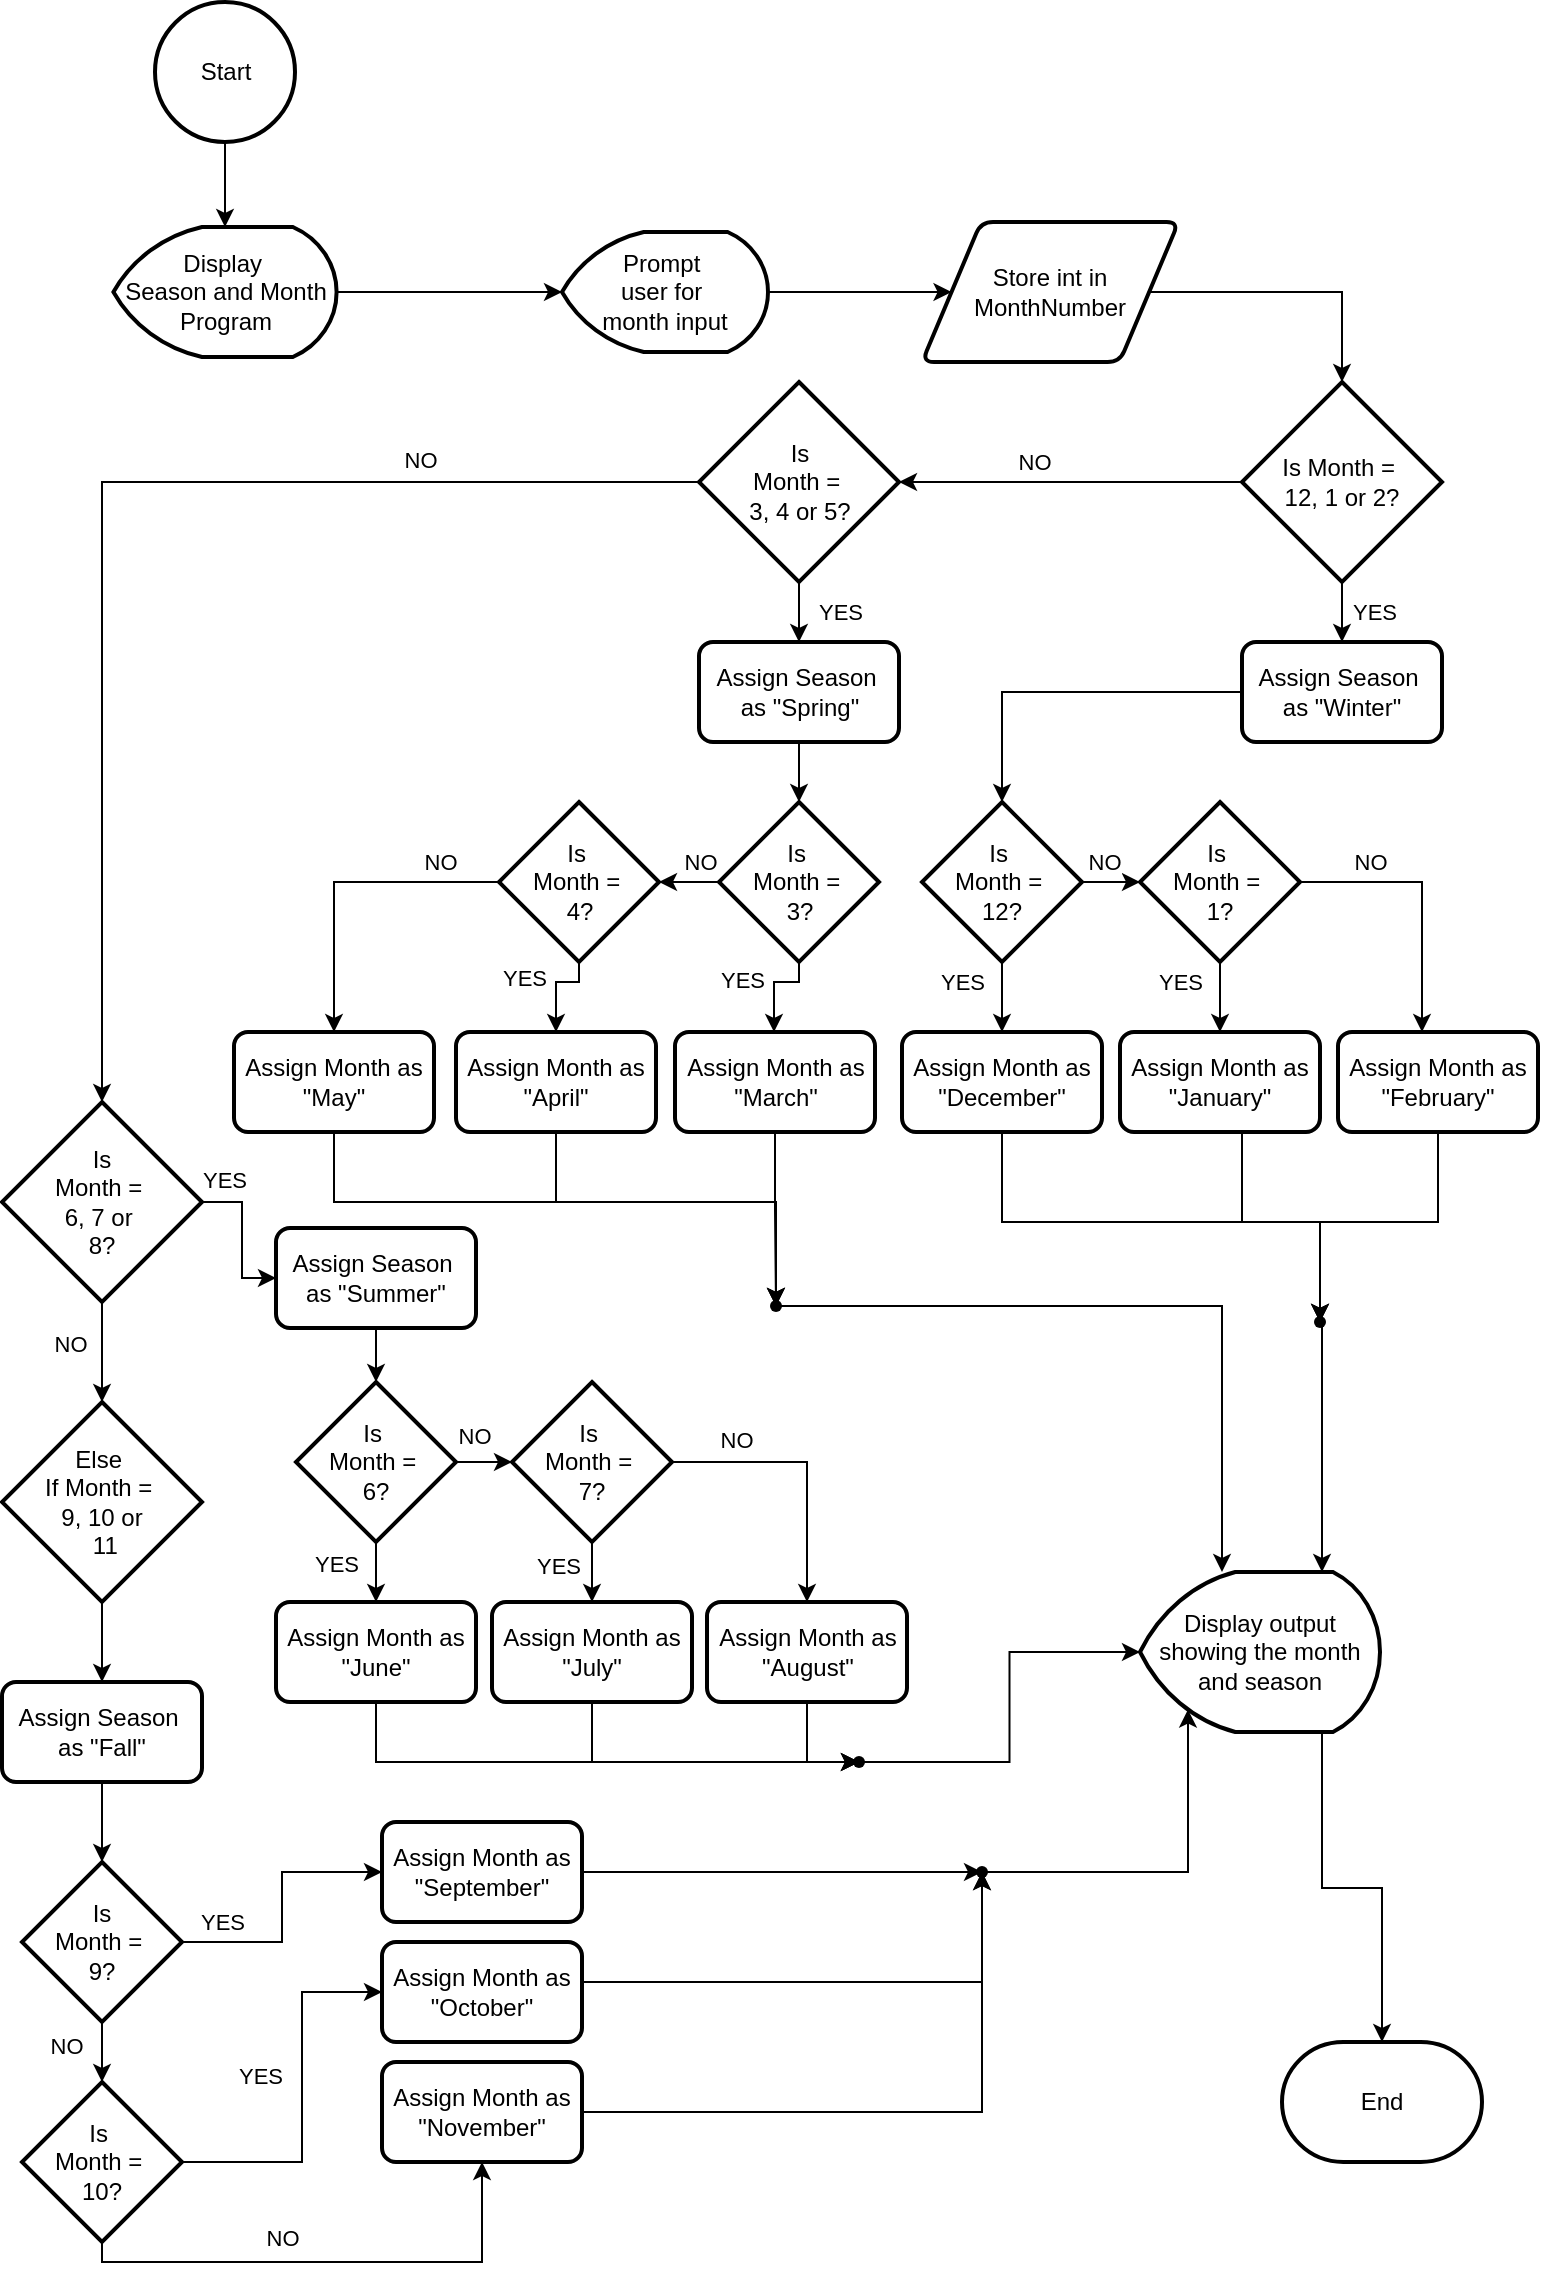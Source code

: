 <mxfile version="26.0.13">
  <diagram id="C5RBs43oDa-KdzZeNtuy" name="Page-1">
    <mxGraphModel dx="1042" dy="565" grid="1" gridSize="10" guides="1" tooltips="1" connect="1" arrows="1" fold="1" page="1" pageScale="1" pageWidth="827" pageHeight="1169" math="0" shadow="0">
      <root>
        <mxCell id="WIyWlLk6GJQsqaUBKTNV-0" />
        <mxCell id="WIyWlLk6GJQsqaUBKTNV-1" parent="WIyWlLk6GJQsqaUBKTNV-0" />
        <mxCell id="hnilQ_L0Qv0wwvefvtBo-2" style="edgeStyle=orthogonalEdgeStyle;rounded=0;orthogonalLoop=1;jettySize=auto;html=1;" edge="1" parent="WIyWlLk6GJQsqaUBKTNV-1" source="hnilQ_L0Qv0wwvefvtBo-0" target="hnilQ_L0Qv0wwvefvtBo-1">
          <mxGeometry relative="1" as="geometry" />
        </mxCell>
        <mxCell id="hnilQ_L0Qv0wwvefvtBo-0" value="Start" style="strokeWidth=2;html=1;shape=mxgraph.flowchart.start_2;whiteSpace=wrap;" vertex="1" parent="WIyWlLk6GJQsqaUBKTNV-1">
          <mxGeometry x="126.5" y="20" width="70" height="70" as="geometry" />
        </mxCell>
        <mxCell id="hnilQ_L0Qv0wwvefvtBo-4" style="edgeStyle=orthogonalEdgeStyle;rounded=0;orthogonalLoop=1;jettySize=auto;html=1;" edge="1" parent="WIyWlLk6GJQsqaUBKTNV-1" source="hnilQ_L0Qv0wwvefvtBo-1" target="hnilQ_L0Qv0wwvefvtBo-3">
          <mxGeometry relative="1" as="geometry" />
        </mxCell>
        <mxCell id="hnilQ_L0Qv0wwvefvtBo-1" value="Display&amp;nbsp;&lt;div&gt;Season and Month Program&lt;/div&gt;" style="strokeWidth=2;html=1;shape=mxgraph.flowchart.display;whiteSpace=wrap;" vertex="1" parent="WIyWlLk6GJQsqaUBKTNV-1">
          <mxGeometry x="105.71" y="132.5" width="111.58" height="65" as="geometry" />
        </mxCell>
        <mxCell id="hnilQ_L0Qv0wwvefvtBo-6" style="edgeStyle=orthogonalEdgeStyle;rounded=0;orthogonalLoop=1;jettySize=auto;html=1;" edge="1" parent="WIyWlLk6GJQsqaUBKTNV-1" source="hnilQ_L0Qv0wwvefvtBo-3" target="hnilQ_L0Qv0wwvefvtBo-5">
          <mxGeometry relative="1" as="geometry" />
        </mxCell>
        <mxCell id="hnilQ_L0Qv0wwvefvtBo-3" value="Prompt&amp;nbsp;&lt;div&gt;user for&amp;nbsp;&lt;div&gt;month input&lt;/div&gt;&lt;/div&gt;" style="strokeWidth=2;html=1;shape=mxgraph.flowchart.display;whiteSpace=wrap;" vertex="1" parent="WIyWlLk6GJQsqaUBKTNV-1">
          <mxGeometry x="330" y="135" width="103" height="60" as="geometry" />
        </mxCell>
        <mxCell id="hnilQ_L0Qv0wwvefvtBo-5" value="Store int in MonthNumber" style="shape=parallelogram;html=1;strokeWidth=2;perimeter=parallelogramPerimeter;whiteSpace=wrap;rounded=1;arcSize=12;size=0.23;" vertex="1" parent="WIyWlLk6GJQsqaUBKTNV-1">
          <mxGeometry x="510" y="130" width="128.33" height="70" as="geometry" />
        </mxCell>
        <mxCell id="hnilQ_L0Qv0wwvefvtBo-10" style="edgeStyle=orthogonalEdgeStyle;rounded=0;orthogonalLoop=1;jettySize=auto;html=1;exitX=0.5;exitY=1;exitDx=0;exitDy=0;exitPerimeter=0;" edge="1" parent="WIyWlLk6GJQsqaUBKTNV-1" source="hnilQ_L0Qv0wwvefvtBo-7" target="hnilQ_L0Qv0wwvefvtBo-9">
          <mxGeometry relative="1" as="geometry" />
        </mxCell>
        <mxCell id="hnilQ_L0Qv0wwvefvtBo-13" value="YES" style="edgeLabel;html=1;align=center;verticalAlign=middle;resizable=0;points=[];" vertex="1" connectable="0" parent="hnilQ_L0Qv0wwvefvtBo-10">
          <mxGeometry x="0.095" relative="1" as="geometry">
            <mxPoint x="16" y="2" as="offset" />
          </mxGeometry>
        </mxCell>
        <mxCell id="hnilQ_L0Qv0wwvefvtBo-17" style="edgeStyle=orthogonalEdgeStyle;rounded=0;orthogonalLoop=1;jettySize=auto;html=1;" edge="1" parent="WIyWlLk6GJQsqaUBKTNV-1" source="hnilQ_L0Qv0wwvefvtBo-7" target="hnilQ_L0Qv0wwvefvtBo-42">
          <mxGeometry relative="1" as="geometry">
            <mxPoint x="420" y="420" as="targetPoint" />
          </mxGeometry>
        </mxCell>
        <mxCell id="hnilQ_L0Qv0wwvefvtBo-18" value="NO" style="edgeLabel;html=1;align=center;verticalAlign=middle;resizable=0;points=[];" vertex="1" connectable="0" parent="hnilQ_L0Qv0wwvefvtBo-17">
          <mxGeometry x="0.164" y="1" relative="1" as="geometry">
            <mxPoint x="-4" y="-11" as="offset" />
          </mxGeometry>
        </mxCell>
        <mxCell id="hnilQ_L0Qv0wwvefvtBo-7" value="Is Month =&amp;nbsp;&lt;div&gt;12, 1 or 2?&lt;/div&gt;" style="strokeWidth=2;html=1;shape=mxgraph.flowchart.decision;whiteSpace=wrap;" vertex="1" parent="WIyWlLk6GJQsqaUBKTNV-1">
          <mxGeometry x="670" y="210" width="100" height="100" as="geometry" />
        </mxCell>
        <mxCell id="hnilQ_L0Qv0wwvefvtBo-19" style="edgeStyle=orthogonalEdgeStyle;rounded=0;orthogonalLoop=1;jettySize=auto;html=1;" edge="1" parent="WIyWlLk6GJQsqaUBKTNV-1" source="hnilQ_L0Qv0wwvefvtBo-9" target="hnilQ_L0Qv0wwvefvtBo-14">
          <mxGeometry relative="1" as="geometry" />
        </mxCell>
        <mxCell id="hnilQ_L0Qv0wwvefvtBo-9" value="Assign Season&amp;nbsp;&lt;div&gt;as &quot;Winter&quot;&lt;/div&gt;" style="rounded=1;whiteSpace=wrap;html=1;absoluteArcSize=1;arcSize=14;strokeWidth=2;" vertex="1" parent="WIyWlLk6GJQsqaUBKTNV-1">
          <mxGeometry x="670" y="340" width="100" height="50" as="geometry" />
        </mxCell>
        <mxCell id="hnilQ_L0Qv0wwvefvtBo-22" style="edgeStyle=orthogonalEdgeStyle;rounded=0;orthogonalLoop=1;jettySize=auto;html=1;" edge="1" parent="WIyWlLk6GJQsqaUBKTNV-1" source="hnilQ_L0Qv0wwvefvtBo-14" target="hnilQ_L0Qv0wwvefvtBo-21">
          <mxGeometry relative="1" as="geometry" />
        </mxCell>
        <mxCell id="hnilQ_L0Qv0wwvefvtBo-29" value="YES" style="edgeLabel;html=1;align=center;verticalAlign=middle;resizable=0;points=[];" vertex="1" connectable="0" parent="hnilQ_L0Qv0wwvefvtBo-22">
          <mxGeometry x="-0.102" relative="1" as="geometry">
            <mxPoint x="-20" y="-10" as="offset" />
          </mxGeometry>
        </mxCell>
        <mxCell id="hnilQ_L0Qv0wwvefvtBo-31" style="edgeStyle=orthogonalEdgeStyle;rounded=0;orthogonalLoop=1;jettySize=auto;html=1;" edge="1" parent="WIyWlLk6GJQsqaUBKTNV-1" source="hnilQ_L0Qv0wwvefvtBo-14" target="hnilQ_L0Qv0wwvefvtBo-30">
          <mxGeometry relative="1" as="geometry" />
        </mxCell>
        <mxCell id="hnilQ_L0Qv0wwvefvtBo-32" value="NO" style="edgeLabel;html=1;align=center;verticalAlign=middle;resizable=0;points=[];" vertex="1" connectable="0" parent="hnilQ_L0Qv0wwvefvtBo-31">
          <mxGeometry x="-0.245" y="-1" relative="1" as="geometry">
            <mxPoint x="-9" y="-11" as="offset" />
          </mxGeometry>
        </mxCell>
        <mxCell id="hnilQ_L0Qv0wwvefvtBo-14" value="Is&amp;nbsp;&lt;div&gt;Month =&amp;nbsp;&lt;/div&gt;&lt;div&gt;12?&lt;/div&gt;" style="strokeWidth=2;html=1;shape=mxgraph.flowchart.decision;whiteSpace=wrap;" vertex="1" parent="WIyWlLk6GJQsqaUBKTNV-1">
          <mxGeometry x="510" y="420" width="80" height="80" as="geometry" />
        </mxCell>
        <mxCell id="hnilQ_L0Qv0wwvefvtBo-222" style="edgeStyle=orthogonalEdgeStyle;rounded=0;orthogonalLoop=1;jettySize=auto;html=1;" edge="1" parent="WIyWlLk6GJQsqaUBKTNV-1" source="hnilQ_L0Qv0wwvefvtBo-21" target="hnilQ_L0Qv0wwvefvtBo-221">
          <mxGeometry relative="1" as="geometry">
            <Array as="points">
              <mxPoint x="550" y="630" />
              <mxPoint x="709" y="630" />
            </Array>
          </mxGeometry>
        </mxCell>
        <mxCell id="hnilQ_L0Qv0wwvefvtBo-21" value="Assign Month as &quot;December&quot;" style="rounded=1;whiteSpace=wrap;html=1;absoluteArcSize=1;arcSize=14;strokeWidth=2;" vertex="1" parent="WIyWlLk6GJQsqaUBKTNV-1">
          <mxGeometry x="500" y="535" width="100" height="50" as="geometry" />
        </mxCell>
        <mxCell id="hnilQ_L0Qv0wwvefvtBo-205" style="edgeStyle=orthogonalEdgeStyle;rounded=0;orthogonalLoop=1;jettySize=auto;html=1;" edge="1" parent="WIyWlLk6GJQsqaUBKTNV-1" source="hnilQ_L0Qv0wwvefvtBo-23" target="hnilQ_L0Qv0wwvefvtBo-25">
          <mxGeometry relative="1" as="geometry">
            <Array as="points">
              <mxPoint x="710" y="963" />
              <mxPoint x="740" y="963" />
            </Array>
          </mxGeometry>
        </mxCell>
        <mxCell id="hnilQ_L0Qv0wwvefvtBo-23" value="Display output showing the month and season" style="strokeWidth=2;html=1;shape=mxgraph.flowchart.display;whiteSpace=wrap;" vertex="1" parent="WIyWlLk6GJQsqaUBKTNV-1">
          <mxGeometry x="619" y="805" width="120" height="80" as="geometry" />
        </mxCell>
        <mxCell id="hnilQ_L0Qv0wwvefvtBo-25" value="End" style="strokeWidth=2;html=1;shape=mxgraph.flowchart.terminator;whiteSpace=wrap;" vertex="1" parent="WIyWlLk6GJQsqaUBKTNV-1">
          <mxGeometry x="690" y="1040" width="100" height="60" as="geometry" />
        </mxCell>
        <mxCell id="hnilQ_L0Qv0wwvefvtBo-34" style="edgeStyle=orthogonalEdgeStyle;rounded=0;orthogonalLoop=1;jettySize=auto;html=1;" edge="1" parent="WIyWlLk6GJQsqaUBKTNV-1" source="hnilQ_L0Qv0wwvefvtBo-30" target="hnilQ_L0Qv0wwvefvtBo-33">
          <mxGeometry relative="1" as="geometry" />
        </mxCell>
        <mxCell id="hnilQ_L0Qv0wwvefvtBo-35" value="YES" style="edgeLabel;html=1;align=center;verticalAlign=middle;resizable=0;points=[];" vertex="1" connectable="0" parent="hnilQ_L0Qv0wwvefvtBo-34">
          <mxGeometry x="0.013" relative="1" as="geometry">
            <mxPoint x="-20" y="-7" as="offset" />
          </mxGeometry>
        </mxCell>
        <mxCell id="hnilQ_L0Qv0wwvefvtBo-59" style="edgeStyle=orthogonalEdgeStyle;rounded=0;orthogonalLoop=1;jettySize=auto;html=1;" edge="1" parent="WIyWlLk6GJQsqaUBKTNV-1" source="hnilQ_L0Qv0wwvefvtBo-30" target="hnilQ_L0Qv0wwvefvtBo-37">
          <mxGeometry relative="1" as="geometry">
            <Array as="points">
              <mxPoint x="760" y="460" />
            </Array>
          </mxGeometry>
        </mxCell>
        <mxCell id="hnilQ_L0Qv0wwvefvtBo-60" value="NO" style="edgeLabel;html=1;align=center;verticalAlign=middle;resizable=0;points=[];" vertex="1" connectable="0" parent="hnilQ_L0Qv0wwvefvtBo-59">
          <mxGeometry x="-0.484" y="1" relative="1" as="geometry">
            <mxPoint y="-9" as="offset" />
          </mxGeometry>
        </mxCell>
        <mxCell id="hnilQ_L0Qv0wwvefvtBo-30" value="Is&amp;nbsp;&lt;div&gt;Month =&amp;nbsp;&lt;/div&gt;&lt;div&gt;1?&lt;/div&gt;" style="strokeWidth=2;html=1;shape=mxgraph.flowchart.decision;whiteSpace=wrap;" vertex="1" parent="WIyWlLk6GJQsqaUBKTNV-1">
          <mxGeometry x="619.0" y="420" width="80" height="80" as="geometry" />
        </mxCell>
        <mxCell id="hnilQ_L0Qv0wwvefvtBo-223" style="edgeStyle=orthogonalEdgeStyle;rounded=0;orthogonalLoop=1;jettySize=auto;html=1;" edge="1" parent="WIyWlLk6GJQsqaUBKTNV-1" source="hnilQ_L0Qv0wwvefvtBo-33" target="hnilQ_L0Qv0wwvefvtBo-221">
          <mxGeometry relative="1" as="geometry">
            <Array as="points">
              <mxPoint x="670" y="630" />
              <mxPoint x="709" y="630" />
            </Array>
          </mxGeometry>
        </mxCell>
        <mxCell id="hnilQ_L0Qv0wwvefvtBo-33" value="Assign Month as &quot;January&quot;" style="rounded=1;whiteSpace=wrap;html=1;absoluteArcSize=1;arcSize=14;strokeWidth=2;" vertex="1" parent="WIyWlLk6GJQsqaUBKTNV-1">
          <mxGeometry x="609" y="535" width="100" height="50" as="geometry" />
        </mxCell>
        <mxCell id="hnilQ_L0Qv0wwvefvtBo-224" style="edgeStyle=orthogonalEdgeStyle;rounded=0;orthogonalLoop=1;jettySize=auto;html=1;" edge="1" parent="WIyWlLk6GJQsqaUBKTNV-1" source="hnilQ_L0Qv0wwvefvtBo-37" target="hnilQ_L0Qv0wwvefvtBo-221">
          <mxGeometry relative="1" as="geometry">
            <Array as="points">
              <mxPoint x="768" y="630" />
              <mxPoint x="709" y="630" />
            </Array>
          </mxGeometry>
        </mxCell>
        <mxCell id="hnilQ_L0Qv0wwvefvtBo-37" value="Assign Month as &quot;February&quot;" style="rounded=1;whiteSpace=wrap;html=1;absoluteArcSize=1;arcSize=14;strokeWidth=2;" vertex="1" parent="WIyWlLk6GJQsqaUBKTNV-1">
          <mxGeometry x="718" y="535" width="100" height="50" as="geometry" />
        </mxCell>
        <mxCell id="hnilQ_L0Qv0wwvefvtBo-44" style="edgeStyle=orthogonalEdgeStyle;rounded=0;orthogonalLoop=1;jettySize=auto;html=1;" edge="1" parent="WIyWlLk6GJQsqaUBKTNV-1" source="hnilQ_L0Qv0wwvefvtBo-42" target="hnilQ_L0Qv0wwvefvtBo-43">
          <mxGeometry relative="1" as="geometry" />
        </mxCell>
        <mxCell id="hnilQ_L0Qv0wwvefvtBo-45" value="YES" style="edgeLabel;html=1;align=center;verticalAlign=middle;resizable=0;points=[];" vertex="1" connectable="0" parent="hnilQ_L0Qv0wwvefvtBo-44">
          <mxGeometry x="-0.07" y="2" relative="1" as="geometry">
            <mxPoint x="22" y="-2" as="offset" />
          </mxGeometry>
        </mxCell>
        <mxCell id="hnilQ_L0Qv0wwvefvtBo-187" style="edgeStyle=orthogonalEdgeStyle;rounded=0;orthogonalLoop=1;jettySize=auto;html=1;" edge="1" parent="WIyWlLk6GJQsqaUBKTNV-1" source="hnilQ_L0Qv0wwvefvtBo-42" target="hnilQ_L0Qv0wwvefvtBo-56">
          <mxGeometry relative="1" as="geometry" />
        </mxCell>
        <mxCell id="hnilQ_L0Qv0wwvefvtBo-188" value="NO" style="edgeLabel;html=1;align=center;verticalAlign=middle;resizable=0;points=[];" vertex="1" connectable="0" parent="hnilQ_L0Qv0wwvefvtBo-187">
          <mxGeometry x="-0.541" y="-2" relative="1" as="geometry">
            <mxPoint y="-9" as="offset" />
          </mxGeometry>
        </mxCell>
        <mxCell id="hnilQ_L0Qv0wwvefvtBo-42" value="Is&lt;div&gt;Month =&amp;nbsp;&lt;div&gt;3, 4 or 5?&lt;/div&gt;&lt;/div&gt;" style="strokeWidth=2;html=1;shape=mxgraph.flowchart.decision;whiteSpace=wrap;" vertex="1" parent="WIyWlLk6GJQsqaUBKTNV-1">
          <mxGeometry x="398.5" y="210" width="100" height="100" as="geometry" />
        </mxCell>
        <mxCell id="hnilQ_L0Qv0wwvefvtBo-49" style="edgeStyle=orthogonalEdgeStyle;rounded=0;orthogonalLoop=1;jettySize=auto;html=1;" edge="1" parent="WIyWlLk6GJQsqaUBKTNV-1" source="hnilQ_L0Qv0wwvefvtBo-43" target="hnilQ_L0Qv0wwvefvtBo-48">
          <mxGeometry relative="1" as="geometry" />
        </mxCell>
        <mxCell id="hnilQ_L0Qv0wwvefvtBo-43" value="Assign Season&amp;nbsp;&lt;div&gt;as &quot;Spring&quot;&lt;/div&gt;" style="rounded=1;whiteSpace=wrap;html=1;absoluteArcSize=1;arcSize=14;strokeWidth=2;" vertex="1" parent="WIyWlLk6GJQsqaUBKTNV-1">
          <mxGeometry x="398.5" y="340" width="100" height="50" as="geometry" />
        </mxCell>
        <mxCell id="hnilQ_L0Qv0wwvefvtBo-80" style="edgeStyle=orthogonalEdgeStyle;rounded=0;orthogonalLoop=1;jettySize=auto;html=1;" edge="1" parent="WIyWlLk6GJQsqaUBKTNV-1" source="hnilQ_L0Qv0wwvefvtBo-48" target="hnilQ_L0Qv0wwvefvtBo-53">
          <mxGeometry relative="1" as="geometry" />
        </mxCell>
        <mxCell id="hnilQ_L0Qv0wwvefvtBo-81" value="NO" style="edgeLabel;html=1;align=center;verticalAlign=middle;resizable=0;points=[];" vertex="1" connectable="0" parent="hnilQ_L0Qv0wwvefvtBo-80">
          <mxGeometry x="-0.369" y="-2" relative="1" as="geometry">
            <mxPoint x="6" y="-8" as="offset" />
          </mxGeometry>
        </mxCell>
        <mxCell id="hnilQ_L0Qv0wwvefvtBo-94" style="edgeStyle=orthogonalEdgeStyle;rounded=0;orthogonalLoop=1;jettySize=auto;html=1;" edge="1" parent="WIyWlLk6GJQsqaUBKTNV-1" source="hnilQ_L0Qv0wwvefvtBo-48" target="hnilQ_L0Qv0wwvefvtBo-50">
          <mxGeometry relative="1" as="geometry">
            <Array as="points">
              <mxPoint x="448" y="510" />
              <mxPoint x="436" y="510" />
            </Array>
          </mxGeometry>
        </mxCell>
        <mxCell id="hnilQ_L0Qv0wwvefvtBo-95" value="YES" style="edgeLabel;html=1;align=center;verticalAlign=middle;resizable=0;points=[];" vertex="1" connectable="0" parent="hnilQ_L0Qv0wwvefvtBo-94">
          <mxGeometry x="-0.422" y="2" relative="1" as="geometry">
            <mxPoint x="-25" y="-3" as="offset" />
          </mxGeometry>
        </mxCell>
        <mxCell id="hnilQ_L0Qv0wwvefvtBo-48" value="Is&amp;nbsp;&lt;div&gt;Month =&amp;nbsp;&lt;/div&gt;&lt;div&gt;3?&lt;/div&gt;" style="strokeWidth=2;html=1;shape=mxgraph.flowchart.decision;whiteSpace=wrap;" vertex="1" parent="WIyWlLk6GJQsqaUBKTNV-1">
          <mxGeometry x="408.5" y="420" width="80" height="80" as="geometry" />
        </mxCell>
        <mxCell id="hnilQ_L0Qv0wwvefvtBo-216" style="edgeStyle=orthogonalEdgeStyle;rounded=0;orthogonalLoop=1;jettySize=auto;html=1;" edge="1" parent="WIyWlLk6GJQsqaUBKTNV-1" source="hnilQ_L0Qv0wwvefvtBo-50" target="hnilQ_L0Qv0wwvefvtBo-215">
          <mxGeometry relative="1" as="geometry" />
        </mxCell>
        <mxCell id="hnilQ_L0Qv0wwvefvtBo-50" value="Assign Month as &quot;March&quot;" style="rounded=1;whiteSpace=wrap;html=1;absoluteArcSize=1;arcSize=14;strokeWidth=2;" vertex="1" parent="WIyWlLk6GJQsqaUBKTNV-1">
          <mxGeometry x="386.5" y="535" width="100" height="50" as="geometry" />
        </mxCell>
        <mxCell id="hnilQ_L0Qv0wwvefvtBo-87" style="edgeStyle=orthogonalEdgeStyle;rounded=0;orthogonalLoop=1;jettySize=auto;html=1;" edge="1" parent="WIyWlLk6GJQsqaUBKTNV-1" source="hnilQ_L0Qv0wwvefvtBo-53" target="hnilQ_L0Qv0wwvefvtBo-86">
          <mxGeometry relative="1" as="geometry" />
        </mxCell>
        <mxCell id="hnilQ_L0Qv0wwvefvtBo-88" value="NO" style="edgeLabel;html=1;align=center;verticalAlign=middle;resizable=0;points=[];" vertex="1" connectable="0" parent="hnilQ_L0Qv0wwvefvtBo-87">
          <mxGeometry x="-0.285" y="2" relative="1" as="geometry">
            <mxPoint x="27" y="-12" as="offset" />
          </mxGeometry>
        </mxCell>
        <mxCell id="hnilQ_L0Qv0wwvefvtBo-92" style="edgeStyle=orthogonalEdgeStyle;rounded=0;orthogonalLoop=1;jettySize=auto;html=1;" edge="1" parent="WIyWlLk6GJQsqaUBKTNV-1" source="hnilQ_L0Qv0wwvefvtBo-53" target="hnilQ_L0Qv0wwvefvtBo-83">
          <mxGeometry relative="1" as="geometry">
            <Array as="points">
              <mxPoint x="338" y="510" />
              <mxPoint x="327" y="510" />
            </Array>
          </mxGeometry>
        </mxCell>
        <mxCell id="hnilQ_L0Qv0wwvefvtBo-93" value="YES" style="edgeLabel;html=1;align=center;verticalAlign=middle;resizable=0;points=[];" vertex="1" connectable="0" parent="hnilQ_L0Qv0wwvefvtBo-92">
          <mxGeometry x="-0.398" y="-4" relative="1" as="geometry">
            <mxPoint x="-24" y="2" as="offset" />
          </mxGeometry>
        </mxCell>
        <mxCell id="hnilQ_L0Qv0wwvefvtBo-53" value="Is&amp;nbsp;&lt;div&gt;Month =&amp;nbsp;&lt;/div&gt;&lt;div&gt;4?&lt;/div&gt;" style="strokeWidth=2;html=1;shape=mxgraph.flowchart.decision;whiteSpace=wrap;" vertex="1" parent="WIyWlLk6GJQsqaUBKTNV-1">
          <mxGeometry x="298.5" y="420" width="80" height="80" as="geometry" />
        </mxCell>
        <mxCell id="hnilQ_L0Qv0wwvefvtBo-129" style="edgeStyle=orthogonalEdgeStyle;rounded=0;orthogonalLoop=1;jettySize=auto;html=1;" edge="1" parent="WIyWlLk6GJQsqaUBKTNV-1" source="hnilQ_L0Qv0wwvefvtBo-56" target="hnilQ_L0Qv0wwvefvtBo-128">
          <mxGeometry relative="1" as="geometry" />
        </mxCell>
        <mxCell id="hnilQ_L0Qv0wwvefvtBo-134" value="YES" style="edgeLabel;html=1;align=center;verticalAlign=middle;resizable=0;points=[];" vertex="1" connectable="0" parent="hnilQ_L0Qv0wwvefvtBo-129">
          <mxGeometry x="-0.35" relative="1" as="geometry">
            <mxPoint x="-9" y="-16" as="offset" />
          </mxGeometry>
        </mxCell>
        <mxCell id="hnilQ_L0Qv0wwvefvtBo-184" style="edgeStyle=orthogonalEdgeStyle;rounded=0;orthogonalLoop=1;jettySize=auto;html=1;" edge="1" parent="WIyWlLk6GJQsqaUBKTNV-1" source="hnilQ_L0Qv0wwvefvtBo-56" target="hnilQ_L0Qv0wwvefvtBo-181">
          <mxGeometry relative="1" as="geometry" />
        </mxCell>
        <mxCell id="hnilQ_L0Qv0wwvefvtBo-185" value="NO" style="edgeLabel;html=1;align=center;verticalAlign=middle;resizable=0;points=[];" vertex="1" connectable="0" parent="hnilQ_L0Qv0wwvefvtBo-184">
          <mxGeometry x="-0.491" y="-4" relative="1" as="geometry">
            <mxPoint x="-12" y="8" as="offset" />
          </mxGeometry>
        </mxCell>
        <mxCell id="hnilQ_L0Qv0wwvefvtBo-56" value="Is&lt;div&gt;&lt;span style=&quot;background-color: transparent; color: light-dark(rgb(0, 0, 0), rgb(255, 255, 255));&quot;&gt;Month =&amp;nbsp;&lt;/span&gt;&lt;div&gt;&lt;div&gt;&lt;div&gt;6, 7 or&amp;nbsp;&lt;/div&gt;&lt;div&gt;8?&lt;/div&gt;&lt;/div&gt;&lt;/div&gt;&lt;/div&gt;" style="strokeWidth=2;html=1;shape=mxgraph.flowchart.decision;whiteSpace=wrap;" vertex="1" parent="WIyWlLk6GJQsqaUBKTNV-1">
          <mxGeometry x="50" y="570" width="100" height="100" as="geometry" />
        </mxCell>
        <mxCell id="hnilQ_L0Qv0wwvefvtBo-58" style="edgeStyle=orthogonalEdgeStyle;rounded=0;orthogonalLoop=1;jettySize=auto;html=1;entryX=0.5;entryY=0;entryDx=0;entryDy=0;entryPerimeter=0;" edge="1" parent="WIyWlLk6GJQsqaUBKTNV-1" source="hnilQ_L0Qv0wwvefvtBo-5" target="hnilQ_L0Qv0wwvefvtBo-7">
          <mxGeometry relative="1" as="geometry" />
        </mxCell>
        <mxCell id="hnilQ_L0Qv0wwvefvtBo-218" style="edgeStyle=orthogonalEdgeStyle;rounded=0;orthogonalLoop=1;jettySize=auto;html=1;" edge="1" parent="WIyWlLk6GJQsqaUBKTNV-1" source="hnilQ_L0Qv0wwvefvtBo-83" target="hnilQ_L0Qv0wwvefvtBo-215">
          <mxGeometry relative="1" as="geometry">
            <Array as="points">
              <mxPoint x="327" y="620" />
              <mxPoint x="437" y="620" />
            </Array>
          </mxGeometry>
        </mxCell>
        <mxCell id="hnilQ_L0Qv0wwvefvtBo-83" value="Assign Month as &quot;April&quot;" style="rounded=1;whiteSpace=wrap;html=1;absoluteArcSize=1;arcSize=14;strokeWidth=2;" vertex="1" parent="WIyWlLk6GJQsqaUBKTNV-1">
          <mxGeometry x="277" y="535" width="100" height="50" as="geometry" />
        </mxCell>
        <mxCell id="hnilQ_L0Qv0wwvefvtBo-219" style="edgeStyle=orthogonalEdgeStyle;rounded=0;orthogonalLoop=1;jettySize=auto;html=1;" edge="1" parent="WIyWlLk6GJQsqaUBKTNV-1" source="hnilQ_L0Qv0wwvefvtBo-86" target="hnilQ_L0Qv0wwvefvtBo-215">
          <mxGeometry relative="1" as="geometry">
            <Array as="points">
              <mxPoint x="216" y="620" />
              <mxPoint x="437" y="620" />
            </Array>
          </mxGeometry>
        </mxCell>
        <mxCell id="hnilQ_L0Qv0wwvefvtBo-86" value="Assign Month as &quot;May&quot;" style="rounded=1;whiteSpace=wrap;html=1;absoluteArcSize=1;arcSize=14;strokeWidth=2;" vertex="1" parent="WIyWlLk6GJQsqaUBKTNV-1">
          <mxGeometry x="166" y="535" width="100" height="50" as="geometry" />
        </mxCell>
        <mxCell id="hnilQ_L0Qv0wwvefvtBo-108" style="edgeStyle=orthogonalEdgeStyle;rounded=0;orthogonalLoop=1;jettySize=auto;html=1;" edge="1" parent="WIyWlLk6GJQsqaUBKTNV-1">
          <mxGeometry relative="1" as="geometry">
            <mxPoint x="550" y="710" as="sourcePoint" />
            <mxPoint x="550" y="710" as="targetPoint" />
          </mxGeometry>
        </mxCell>
        <mxCell id="hnilQ_L0Qv0wwvefvtBo-189" style="edgeStyle=orthogonalEdgeStyle;rounded=0;orthogonalLoop=1;jettySize=auto;html=1;" edge="1" parent="WIyWlLk6GJQsqaUBKTNV-1" source="hnilQ_L0Qv0wwvefvtBo-128" target="hnilQ_L0Qv0wwvefvtBo-131">
          <mxGeometry relative="1" as="geometry" />
        </mxCell>
        <mxCell id="hnilQ_L0Qv0wwvefvtBo-128" value="Assign Season&amp;nbsp;&lt;div&gt;as &quot;Summer&quot;&lt;/div&gt;" style="rounded=1;whiteSpace=wrap;html=1;absoluteArcSize=1;arcSize=14;strokeWidth=2;" vertex="1" parent="WIyWlLk6GJQsqaUBKTNV-1">
          <mxGeometry x="187" y="633" width="100" height="50" as="geometry" />
        </mxCell>
        <mxCell id="hnilQ_L0Qv0wwvefvtBo-176" style="edgeStyle=orthogonalEdgeStyle;rounded=0;orthogonalLoop=1;jettySize=auto;html=1;" edge="1" parent="WIyWlLk6GJQsqaUBKTNV-1" source="hnilQ_L0Qv0wwvefvtBo-130" target="hnilQ_L0Qv0wwvefvtBo-175">
          <mxGeometry relative="1" as="geometry" />
        </mxCell>
        <mxCell id="hnilQ_L0Qv0wwvefvtBo-130" value="Assign Season&amp;nbsp;&lt;div&gt;as &quot;Fall&quot;&lt;/div&gt;" style="rounded=1;whiteSpace=wrap;html=1;absoluteArcSize=1;arcSize=14;strokeWidth=2;" vertex="1" parent="WIyWlLk6GJQsqaUBKTNV-1">
          <mxGeometry x="50" y="860" width="100" height="50" as="geometry" />
        </mxCell>
        <mxCell id="hnilQ_L0Qv0wwvefvtBo-135" style="edgeStyle=orthogonalEdgeStyle;rounded=0;orthogonalLoop=1;jettySize=auto;html=1;exitX=1;exitY=0.5;exitDx=0;exitDy=0;exitPerimeter=0;" edge="1" parent="WIyWlLk6GJQsqaUBKTNV-1" source="hnilQ_L0Qv0wwvefvtBo-131" target="hnilQ_L0Qv0wwvefvtBo-132">
          <mxGeometry relative="1" as="geometry" />
        </mxCell>
        <mxCell id="hnilQ_L0Qv0wwvefvtBo-155" value="NO" style="edgeLabel;html=1;align=center;verticalAlign=middle;resizable=0;points=[];" vertex="1" connectable="0" parent="hnilQ_L0Qv0wwvefvtBo-135">
          <mxGeometry x="0.184" y="3" relative="1" as="geometry">
            <mxPoint y="-16" as="offset" />
          </mxGeometry>
        </mxCell>
        <mxCell id="hnilQ_L0Qv0wwvefvtBo-137" style="edgeStyle=orthogonalEdgeStyle;rounded=0;orthogonalLoop=1;jettySize=auto;html=1;" edge="1" parent="WIyWlLk6GJQsqaUBKTNV-1" source="hnilQ_L0Qv0wwvefvtBo-131" target="hnilQ_L0Qv0wwvefvtBo-136">
          <mxGeometry relative="1" as="geometry" />
        </mxCell>
        <mxCell id="hnilQ_L0Qv0wwvefvtBo-138" value="YES" style="edgeLabel;html=1;align=center;verticalAlign=middle;resizable=0;points=[];" vertex="1" connectable="0" parent="hnilQ_L0Qv0wwvefvtBo-137">
          <mxGeometry x="-0.182" y="-1" relative="1" as="geometry">
            <mxPoint x="-21" y="-9" as="offset" />
          </mxGeometry>
        </mxCell>
        <mxCell id="hnilQ_L0Qv0wwvefvtBo-131" value="Is&amp;nbsp;&lt;div&gt;Month =&amp;nbsp;&lt;/div&gt;&lt;div&gt;6?&lt;/div&gt;" style="strokeWidth=2;html=1;shape=mxgraph.flowchart.decision;whiteSpace=wrap;" vertex="1" parent="WIyWlLk6GJQsqaUBKTNV-1">
          <mxGeometry x="197.0" y="710" width="80" height="80" as="geometry" />
        </mxCell>
        <mxCell id="hnilQ_L0Qv0wwvefvtBo-157" style="edgeStyle=orthogonalEdgeStyle;rounded=0;orthogonalLoop=1;jettySize=auto;html=1;" edge="1" parent="WIyWlLk6GJQsqaUBKTNV-1" source="hnilQ_L0Qv0wwvefvtBo-132" target="hnilQ_L0Qv0wwvefvtBo-156">
          <mxGeometry relative="1" as="geometry" />
        </mxCell>
        <mxCell id="hnilQ_L0Qv0wwvefvtBo-158" value="YES" style="edgeLabel;html=1;align=center;verticalAlign=middle;resizable=0;points=[];" vertex="1" connectable="0" parent="hnilQ_L0Qv0wwvefvtBo-157">
          <mxGeometry x="-0.624" relative="1" as="geometry">
            <mxPoint x="-17" y="2" as="offset" />
          </mxGeometry>
        </mxCell>
        <mxCell id="hnilQ_L0Qv0wwvefvtBo-160" style="edgeStyle=orthogonalEdgeStyle;rounded=0;orthogonalLoop=1;jettySize=auto;html=1;" edge="1" parent="WIyWlLk6GJQsqaUBKTNV-1" source="hnilQ_L0Qv0wwvefvtBo-132" target="hnilQ_L0Qv0wwvefvtBo-159">
          <mxGeometry relative="1" as="geometry" />
        </mxCell>
        <mxCell id="hnilQ_L0Qv0wwvefvtBo-161" value="NO" style="edgeLabel;html=1;align=center;verticalAlign=middle;resizable=0;points=[];" vertex="1" connectable="0" parent="hnilQ_L0Qv0wwvefvtBo-160">
          <mxGeometry x="-0.472" y="-1" relative="1" as="geometry">
            <mxPoint x="-5" y="-12" as="offset" />
          </mxGeometry>
        </mxCell>
        <mxCell id="hnilQ_L0Qv0wwvefvtBo-132" value="Is&amp;nbsp;&lt;div&gt;Month =&amp;nbsp;&lt;/div&gt;&lt;div&gt;7?&lt;/div&gt;" style="strokeWidth=2;html=1;shape=mxgraph.flowchart.decision;whiteSpace=wrap;" vertex="1" parent="WIyWlLk6GJQsqaUBKTNV-1">
          <mxGeometry x="305.0" y="710" width="80" height="80" as="geometry" />
        </mxCell>
        <mxCell id="hnilQ_L0Qv0wwvefvtBo-229" style="edgeStyle=orthogonalEdgeStyle;rounded=0;orthogonalLoop=1;jettySize=auto;html=1;" edge="1" parent="WIyWlLk6GJQsqaUBKTNV-1" source="hnilQ_L0Qv0wwvefvtBo-136" target="hnilQ_L0Qv0wwvefvtBo-226">
          <mxGeometry relative="1" as="geometry">
            <Array as="points">
              <mxPoint x="237" y="900" />
            </Array>
          </mxGeometry>
        </mxCell>
        <mxCell id="hnilQ_L0Qv0wwvefvtBo-136" value="Assign Month as &quot;June&quot;" style="rounded=1;whiteSpace=wrap;html=1;absoluteArcSize=1;arcSize=14;strokeWidth=2;" vertex="1" parent="WIyWlLk6GJQsqaUBKTNV-1">
          <mxGeometry x="187" y="820" width="100" height="50" as="geometry" />
        </mxCell>
        <mxCell id="hnilQ_L0Qv0wwvefvtBo-228" style="edgeStyle=orthogonalEdgeStyle;rounded=0;orthogonalLoop=1;jettySize=auto;html=1;" edge="1" parent="WIyWlLk6GJQsqaUBKTNV-1" source="hnilQ_L0Qv0wwvefvtBo-156" target="hnilQ_L0Qv0wwvefvtBo-226">
          <mxGeometry relative="1" as="geometry">
            <Array as="points">
              <mxPoint x="345" y="900" />
            </Array>
          </mxGeometry>
        </mxCell>
        <mxCell id="hnilQ_L0Qv0wwvefvtBo-156" value="Assign Month as &quot;July&quot;" style="rounded=1;whiteSpace=wrap;html=1;absoluteArcSize=1;arcSize=14;strokeWidth=2;" vertex="1" parent="WIyWlLk6GJQsqaUBKTNV-1">
          <mxGeometry x="295" y="820" width="100" height="50" as="geometry" />
        </mxCell>
        <mxCell id="hnilQ_L0Qv0wwvefvtBo-227" style="edgeStyle=orthogonalEdgeStyle;rounded=0;orthogonalLoop=1;jettySize=auto;html=1;" edge="1" parent="WIyWlLk6GJQsqaUBKTNV-1" source="hnilQ_L0Qv0wwvefvtBo-159" target="hnilQ_L0Qv0wwvefvtBo-226">
          <mxGeometry relative="1" as="geometry">
            <Array as="points">
              <mxPoint x="453" y="900" />
            </Array>
          </mxGeometry>
        </mxCell>
        <mxCell id="hnilQ_L0Qv0wwvefvtBo-159" value="Assign Month as &quot;August&quot;" style="rounded=1;whiteSpace=wrap;html=1;absoluteArcSize=1;arcSize=14;strokeWidth=2;" vertex="1" parent="WIyWlLk6GJQsqaUBKTNV-1">
          <mxGeometry x="402.5" y="820" width="100" height="50" as="geometry" />
        </mxCell>
        <mxCell id="hnilQ_L0Qv0wwvefvtBo-179" style="edgeStyle=orthogonalEdgeStyle;rounded=0;orthogonalLoop=1;jettySize=auto;html=1;" edge="1" parent="WIyWlLk6GJQsqaUBKTNV-1" source="hnilQ_L0Qv0wwvefvtBo-175" target="hnilQ_L0Qv0wwvefvtBo-177">
          <mxGeometry relative="1" as="geometry" />
        </mxCell>
        <mxCell id="hnilQ_L0Qv0wwvefvtBo-180" value="YES" style="edgeLabel;html=1;align=center;verticalAlign=middle;resizable=0;points=[];" vertex="1" connectable="0" parent="hnilQ_L0Qv0wwvefvtBo-179">
          <mxGeometry x="-0.648" y="-1" relative="1" as="geometry">
            <mxPoint x="-4" y="-11" as="offset" />
          </mxGeometry>
        </mxCell>
        <mxCell id="hnilQ_L0Qv0wwvefvtBo-190" style="edgeStyle=orthogonalEdgeStyle;rounded=0;orthogonalLoop=1;jettySize=auto;html=1;exitX=0.5;exitY=1;exitDx=0;exitDy=0;exitPerimeter=0;" edge="1" parent="WIyWlLk6GJQsqaUBKTNV-1" source="hnilQ_L0Qv0wwvefvtBo-175" target="hnilQ_L0Qv0wwvefvtBo-178">
          <mxGeometry relative="1" as="geometry" />
        </mxCell>
        <mxCell id="hnilQ_L0Qv0wwvefvtBo-193" value="NO" style="edgeLabel;html=1;align=center;verticalAlign=middle;resizable=0;points=[];" vertex="1" connectable="0" parent="hnilQ_L0Qv0wwvefvtBo-190">
          <mxGeometry x="-0.2" y="-4" relative="1" as="geometry">
            <mxPoint x="-22" y="-8" as="offset" />
          </mxGeometry>
        </mxCell>
        <mxCell id="hnilQ_L0Qv0wwvefvtBo-175" value="Is&lt;div&gt;Month =&amp;nbsp;&lt;/div&gt;&lt;div&gt;9?&lt;/div&gt;" style="strokeWidth=2;html=1;shape=mxgraph.flowchart.decision;whiteSpace=wrap;" vertex="1" parent="WIyWlLk6GJQsqaUBKTNV-1">
          <mxGeometry x="60.0" y="950" width="80" height="80" as="geometry" />
        </mxCell>
        <mxCell id="hnilQ_L0Qv0wwvefvtBo-232" style="edgeStyle=orthogonalEdgeStyle;rounded=0;orthogonalLoop=1;jettySize=auto;html=1;" edge="1" parent="WIyWlLk6GJQsqaUBKTNV-1" source="hnilQ_L0Qv0wwvefvtBo-177" target="hnilQ_L0Qv0wwvefvtBo-231">
          <mxGeometry relative="1" as="geometry" />
        </mxCell>
        <mxCell id="hnilQ_L0Qv0wwvefvtBo-177" value="Assign Month as &quot;September&quot;" style="rounded=1;whiteSpace=wrap;html=1;absoluteArcSize=1;arcSize=14;strokeWidth=2;" vertex="1" parent="WIyWlLk6GJQsqaUBKTNV-1">
          <mxGeometry x="240" y="930" width="100" height="50" as="geometry" />
        </mxCell>
        <mxCell id="hnilQ_L0Qv0wwvefvtBo-198" style="edgeStyle=orthogonalEdgeStyle;rounded=0;orthogonalLoop=1;jettySize=auto;html=1;" edge="1" parent="WIyWlLk6GJQsqaUBKTNV-1" source="hnilQ_L0Qv0wwvefvtBo-178" target="hnilQ_L0Qv0wwvefvtBo-192">
          <mxGeometry relative="1" as="geometry">
            <Array as="points">
              <mxPoint x="200" y="1100" />
              <mxPoint x="200" y="1015" />
            </Array>
          </mxGeometry>
        </mxCell>
        <mxCell id="hnilQ_L0Qv0wwvefvtBo-200" value="YES" style="edgeLabel;html=1;align=center;verticalAlign=middle;resizable=0;points=[];" vertex="1" connectable="0" parent="hnilQ_L0Qv0wwvefvtBo-198">
          <mxGeometry x="0.157" y="2" relative="1" as="geometry">
            <mxPoint x="-19" y="4" as="offset" />
          </mxGeometry>
        </mxCell>
        <mxCell id="hnilQ_L0Qv0wwvefvtBo-199" style="edgeStyle=orthogonalEdgeStyle;rounded=0;orthogonalLoop=1;jettySize=auto;html=1;" edge="1" parent="WIyWlLk6GJQsqaUBKTNV-1" source="hnilQ_L0Qv0wwvefvtBo-178" target="hnilQ_L0Qv0wwvefvtBo-197">
          <mxGeometry relative="1" as="geometry">
            <Array as="points">
              <mxPoint x="100" y="1150" />
              <mxPoint x="290" y="1150" />
            </Array>
          </mxGeometry>
        </mxCell>
        <mxCell id="hnilQ_L0Qv0wwvefvtBo-203" value="NO" style="edgeLabel;html=1;align=center;verticalAlign=middle;resizable=0;points=[];" vertex="1" connectable="0" parent="hnilQ_L0Qv0wwvefvtBo-199">
          <mxGeometry x="-0.2" y="-1" relative="1" as="geometry">
            <mxPoint y="-13" as="offset" />
          </mxGeometry>
        </mxCell>
        <mxCell id="hnilQ_L0Qv0wwvefvtBo-178" value="Is&amp;nbsp;&lt;div&gt;Month =&amp;nbsp;&lt;/div&gt;&lt;div&gt;10?&lt;/div&gt;" style="strokeWidth=2;html=1;shape=mxgraph.flowchart.decision;whiteSpace=wrap;" vertex="1" parent="WIyWlLk6GJQsqaUBKTNV-1">
          <mxGeometry x="60.0" y="1060" width="80" height="80" as="geometry" />
        </mxCell>
        <mxCell id="hnilQ_L0Qv0wwvefvtBo-186" style="edgeStyle=orthogonalEdgeStyle;rounded=0;orthogonalLoop=1;jettySize=auto;html=1;" edge="1" parent="WIyWlLk6GJQsqaUBKTNV-1" source="hnilQ_L0Qv0wwvefvtBo-181" target="hnilQ_L0Qv0wwvefvtBo-130">
          <mxGeometry relative="1" as="geometry" />
        </mxCell>
        <mxCell id="hnilQ_L0Qv0wwvefvtBo-181" value="Else&amp;nbsp;&lt;div&gt;If Month =&amp;nbsp;&lt;div&gt;9, 10 or&lt;/div&gt;&lt;div&gt;&amp;nbsp;11&lt;/div&gt;&lt;/div&gt;" style="strokeWidth=2;html=1;shape=mxgraph.flowchart.decision;whiteSpace=wrap;" vertex="1" parent="WIyWlLk6GJQsqaUBKTNV-1">
          <mxGeometry x="50" y="720" width="100" height="100" as="geometry" />
        </mxCell>
        <mxCell id="hnilQ_L0Qv0wwvefvtBo-233" style="edgeStyle=orthogonalEdgeStyle;rounded=0;orthogonalLoop=1;jettySize=auto;html=1;" edge="1" parent="WIyWlLk6GJQsqaUBKTNV-1" source="hnilQ_L0Qv0wwvefvtBo-192" target="hnilQ_L0Qv0wwvefvtBo-231">
          <mxGeometry relative="1" as="geometry">
            <Array as="points">
              <mxPoint x="540" y="1010" />
            </Array>
          </mxGeometry>
        </mxCell>
        <mxCell id="hnilQ_L0Qv0wwvefvtBo-192" value="Assign Month as &quot;October&quot;" style="rounded=1;whiteSpace=wrap;html=1;absoluteArcSize=1;arcSize=14;strokeWidth=2;" vertex="1" parent="WIyWlLk6GJQsqaUBKTNV-1">
          <mxGeometry x="240" y="990" width="100" height="50" as="geometry" />
        </mxCell>
        <mxCell id="hnilQ_L0Qv0wwvefvtBo-234" style="edgeStyle=orthogonalEdgeStyle;rounded=0;orthogonalLoop=1;jettySize=auto;html=1;" edge="1" parent="WIyWlLk6GJQsqaUBKTNV-1" source="hnilQ_L0Qv0wwvefvtBo-197" target="hnilQ_L0Qv0wwvefvtBo-231">
          <mxGeometry relative="1" as="geometry" />
        </mxCell>
        <mxCell id="hnilQ_L0Qv0wwvefvtBo-197" value="Assign Month as &quot;November&quot;" style="rounded=1;whiteSpace=wrap;html=1;absoluteArcSize=1;arcSize=14;strokeWidth=2;" vertex="1" parent="WIyWlLk6GJQsqaUBKTNV-1">
          <mxGeometry x="240" y="1050" width="100" height="50" as="geometry" />
        </mxCell>
        <mxCell id="hnilQ_L0Qv0wwvefvtBo-220" style="edgeStyle=orthogonalEdgeStyle;rounded=0;orthogonalLoop=1;jettySize=auto;html=1;" edge="1" parent="WIyWlLk6GJQsqaUBKTNV-1" source="hnilQ_L0Qv0wwvefvtBo-215" target="hnilQ_L0Qv0wwvefvtBo-23">
          <mxGeometry relative="1" as="geometry">
            <Array as="points">
              <mxPoint x="660" y="672" />
            </Array>
          </mxGeometry>
        </mxCell>
        <mxCell id="hnilQ_L0Qv0wwvefvtBo-215" value="" style="shape=waypoint;sketch=0;fillStyle=solid;size=6;pointerEvents=1;points=[];fillColor=none;resizable=0;rotatable=0;perimeter=centerPerimeter;snapToPoint=1;" vertex="1" parent="WIyWlLk6GJQsqaUBKTNV-1">
          <mxGeometry x="427" y="662" width="20" height="20" as="geometry" />
        </mxCell>
        <mxCell id="hnilQ_L0Qv0wwvefvtBo-225" style="edgeStyle=orthogonalEdgeStyle;rounded=0;orthogonalLoop=1;jettySize=auto;html=1;" edge="1" parent="WIyWlLk6GJQsqaUBKTNV-1" source="hnilQ_L0Qv0wwvefvtBo-221" target="hnilQ_L0Qv0wwvefvtBo-23">
          <mxGeometry relative="1" as="geometry">
            <Array as="points">
              <mxPoint x="710" y="680" />
            </Array>
          </mxGeometry>
        </mxCell>
        <mxCell id="hnilQ_L0Qv0wwvefvtBo-221" value="" style="shape=waypoint;sketch=0;fillStyle=solid;size=6;pointerEvents=1;points=[];fillColor=none;resizable=0;rotatable=0;perimeter=centerPerimeter;snapToPoint=1;" vertex="1" parent="WIyWlLk6GJQsqaUBKTNV-1">
          <mxGeometry x="699" y="670" width="20" height="20" as="geometry" />
        </mxCell>
        <mxCell id="hnilQ_L0Qv0wwvefvtBo-226" value="" style="shape=waypoint;sketch=0;fillStyle=solid;size=6;pointerEvents=1;points=[];fillColor=none;resizable=0;rotatable=0;perimeter=centerPerimeter;snapToPoint=1;" vertex="1" parent="WIyWlLk6GJQsqaUBKTNV-1">
          <mxGeometry x="468.5" y="890" width="20" height="20" as="geometry" />
        </mxCell>
        <mxCell id="hnilQ_L0Qv0wwvefvtBo-231" value="" style="shape=waypoint;sketch=0;fillStyle=solid;size=6;pointerEvents=1;points=[];fillColor=none;resizable=0;rotatable=0;perimeter=centerPerimeter;snapToPoint=1;" vertex="1" parent="WIyWlLk6GJQsqaUBKTNV-1">
          <mxGeometry x="530" y="945" width="20" height="20" as="geometry" />
        </mxCell>
        <mxCell id="hnilQ_L0Qv0wwvefvtBo-242" style="edgeStyle=orthogonalEdgeStyle;rounded=0;orthogonalLoop=1;jettySize=auto;html=1;entryX=0;entryY=0.5;entryDx=0;entryDy=0;entryPerimeter=0;" edge="1" parent="WIyWlLk6GJQsqaUBKTNV-1" source="hnilQ_L0Qv0wwvefvtBo-226" target="hnilQ_L0Qv0wwvefvtBo-23">
          <mxGeometry relative="1" as="geometry" />
        </mxCell>
        <mxCell id="hnilQ_L0Qv0wwvefvtBo-243" style="edgeStyle=orthogonalEdgeStyle;rounded=0;orthogonalLoop=1;jettySize=auto;html=1;entryX=0.2;entryY=0.86;entryDx=0;entryDy=0;entryPerimeter=0;" edge="1" parent="WIyWlLk6GJQsqaUBKTNV-1" source="hnilQ_L0Qv0wwvefvtBo-231" target="hnilQ_L0Qv0wwvefvtBo-23">
          <mxGeometry relative="1" as="geometry" />
        </mxCell>
      </root>
    </mxGraphModel>
  </diagram>
</mxfile>
